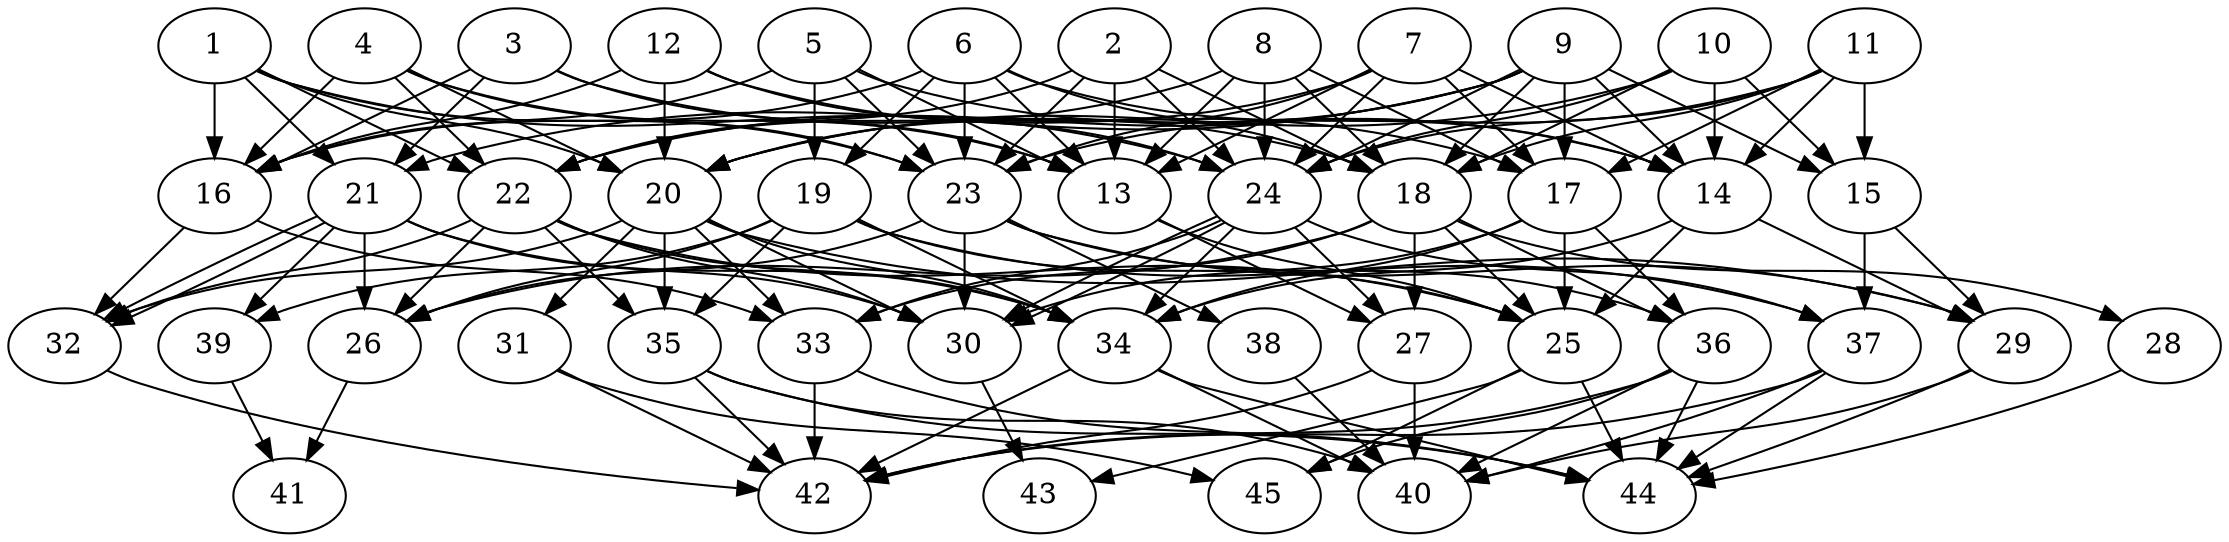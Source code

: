 // DAG automatically generated by daggen at Thu Oct  3 14:07:24 2019
// ./daggen --dot -n 45 --ccr 0.3 --fat 0.7 --regular 0.7 --density 0.6 --mindata 5242880 --maxdata 52428800 
digraph G {
  1 [size="153487360", alpha="0.09", expect_size="46046208"] 
  1 -> 16 [size ="46046208"]
  1 -> 20 [size ="46046208"]
  1 -> 21 [size ="46046208"]
  1 -> 22 [size ="46046208"]
  1 -> 23 [size ="46046208"]
  1 -> 24 [size ="46046208"]
  2 [size="133642240", alpha="0.05", expect_size="40092672"] 
  2 -> 13 [size ="40092672"]
  2 -> 18 [size ="40092672"]
  2 -> 22 [size ="40092672"]
  2 -> 23 [size ="40092672"]
  2 -> 24 [size ="40092672"]
  3 [size="158180693", alpha="0.07", expect_size="47454208"] 
  3 -> 13 [size ="47454208"]
  3 -> 16 [size ="47454208"]
  3 -> 18 [size ="47454208"]
  3 -> 21 [size ="47454208"]
  4 [size="165618347", alpha="0.05", expect_size="49685504"] 
  4 -> 13 [size ="49685504"]
  4 -> 16 [size ="49685504"]
  4 -> 20 [size ="49685504"]
  4 -> 22 [size ="49685504"]
  4 -> 23 [size ="49685504"]
  5 [size="24176640", alpha="0.12", expect_size="7252992"] 
  5 -> 13 [size ="7252992"]
  5 -> 14 [size ="7252992"]
  5 -> 16 [size ="7252992"]
  5 -> 19 [size ="7252992"]
  5 -> 23 [size ="7252992"]
  6 [size="44557653", alpha="0.04", expect_size="13367296"] 
  6 -> 13 [size ="13367296"]
  6 -> 14 [size ="13367296"]
  6 -> 16 [size ="13367296"]
  6 -> 18 [size ="13367296"]
  6 -> 19 [size ="13367296"]
  6 -> 23 [size ="13367296"]
  7 [size="97921707", alpha="0.14", expect_size="29376512"] 
  7 -> 13 [size ="29376512"]
  7 -> 14 [size ="29376512"]
  7 -> 17 [size ="29376512"]
  7 -> 20 [size ="29376512"]
  7 -> 23 [size ="29376512"]
  7 -> 24 [size ="29376512"]
  8 [size="140615680", alpha="0.03", expect_size="42184704"] 
  8 -> 13 [size ="42184704"]
  8 -> 17 [size ="42184704"]
  8 -> 18 [size ="42184704"]
  8 -> 22 [size ="42184704"]
  8 -> 24 [size ="42184704"]
  9 [size="74379947", alpha="0.02", expect_size="22313984"] 
  9 -> 14 [size ="22313984"]
  9 -> 15 [size ="22313984"]
  9 -> 17 [size ="22313984"]
  9 -> 18 [size ="22313984"]
  9 -> 20 [size ="22313984"]
  9 -> 21 [size ="22313984"]
  9 -> 22 [size ="22313984"]
  9 -> 24 [size ="22313984"]
  10 [size="133075627", alpha="0.14", expect_size="39922688"] 
  10 -> 14 [size ="39922688"]
  10 -> 15 [size ="39922688"]
  10 -> 18 [size ="39922688"]
  10 -> 20 [size ="39922688"]
  10 -> 24 [size ="39922688"]
  11 [size="31341227", alpha="0.14", expect_size="9402368"] 
  11 -> 14 [size ="9402368"]
  11 -> 15 [size ="9402368"]
  11 -> 17 [size ="9402368"]
  11 -> 18 [size ="9402368"]
  11 -> 23 [size ="9402368"]
  11 -> 24 [size ="9402368"]
  12 [size="104362667", alpha="0.17", expect_size="31308800"] 
  12 -> 16 [size ="31308800"]
  12 -> 17 [size ="31308800"]
  12 -> 20 [size ="31308800"]
  12 -> 24 [size ="31308800"]
  13 [size="143039147", alpha="0.02", expect_size="42911744"] 
  13 -> 25 [size ="42911744"]
  13 -> 27 [size ="42911744"]
  14 [size="40854187", alpha="0.10", expect_size="12256256"] 
  14 -> 25 [size ="12256256"]
  14 -> 29 [size ="12256256"]
  14 -> 34 [size ="12256256"]
  15 [size="84008960", alpha="0.04", expect_size="25202688"] 
  15 -> 29 [size ="25202688"]
  15 -> 37 [size ="25202688"]
  16 [size="17824427", alpha="0.07", expect_size="5347328"] 
  16 -> 32 [size ="5347328"]
  16 -> 33 [size ="5347328"]
  17 [size="51292160", alpha="0.07", expect_size="15387648"] 
  17 -> 25 [size ="15387648"]
  17 -> 30 [size ="15387648"]
  17 -> 34 [size ="15387648"]
  17 -> 36 [size ="15387648"]
  18 [size="162372267", alpha="0.02", expect_size="48711680"] 
  18 -> 25 [size ="48711680"]
  18 -> 26 [size ="48711680"]
  18 -> 27 [size ="48711680"]
  18 -> 28 [size ="48711680"]
  18 -> 33 [size ="48711680"]
  18 -> 36 [size ="48711680"]
  19 [size="27081387", alpha="0.18", expect_size="8124416"] 
  19 -> 25 [size ="8124416"]
  19 -> 26 [size ="8124416"]
  19 -> 34 [size ="8124416"]
  19 -> 35 [size ="8124416"]
  19 -> 37 [size ="8124416"]
  19 -> 39 [size ="8124416"]
  20 [size="40755200", alpha="0.01", expect_size="12226560"] 
  20 -> 29 [size ="12226560"]
  20 -> 30 [size ="12226560"]
  20 -> 31 [size ="12226560"]
  20 -> 32 [size ="12226560"]
  20 -> 33 [size ="12226560"]
  20 -> 34 [size ="12226560"]
  20 -> 35 [size ="12226560"]
  21 [size="153958400", alpha="0.00", expect_size="46187520"] 
  21 -> 26 [size ="46187520"]
  21 -> 30 [size ="46187520"]
  21 -> 32 [size ="46187520"]
  21 -> 32 [size ="46187520"]
  21 -> 34 [size ="46187520"]
  21 -> 39 [size ="46187520"]
  22 [size="105379840", alpha="0.14", expect_size="31613952"] 
  22 -> 25 [size ="31613952"]
  22 -> 26 [size ="31613952"]
  22 -> 30 [size ="31613952"]
  22 -> 32 [size ="31613952"]
  22 -> 34 [size ="31613952"]
  22 -> 35 [size ="31613952"]
  23 [size="82251093", alpha="0.06", expect_size="24675328"] 
  23 -> 26 [size ="24675328"]
  23 -> 29 [size ="24675328"]
  23 -> 30 [size ="24675328"]
  23 -> 36 [size ="24675328"]
  23 -> 38 [size ="24675328"]
  24 [size="94798507", alpha="0.17", expect_size="28439552"] 
  24 -> 27 [size ="28439552"]
  24 -> 30 [size ="28439552"]
  24 -> 30 [size ="28439552"]
  24 -> 33 [size ="28439552"]
  24 -> 34 [size ="28439552"]
  24 -> 37 [size ="28439552"]
  25 [size="174192640", alpha="0.09", expect_size="52257792"] 
  25 -> 43 [size ="52257792"]
  25 -> 44 [size ="52257792"]
  25 -> 45 [size ="52257792"]
  26 [size="45277867", alpha="0.04", expect_size="13583360"] 
  26 -> 41 [size ="13583360"]
  27 [size="101744640", alpha="0.10", expect_size="30523392"] 
  27 -> 40 [size ="30523392"]
  27 -> 42 [size ="30523392"]
  28 [size="159160320", alpha="0.11", expect_size="47748096"] 
  28 -> 44 [size ="47748096"]
  29 [size="173045760", alpha="0.19", expect_size="51913728"] 
  29 -> 40 [size ="51913728"]
  29 -> 44 [size ="51913728"]
  30 [size="161201493", alpha="0.02", expect_size="48360448"] 
  30 -> 43 [size ="48360448"]
  31 [size="165942613", alpha="0.07", expect_size="49782784"] 
  31 -> 42 [size ="49782784"]
  31 -> 45 [size ="49782784"]
  32 [size="166000640", alpha="0.03", expect_size="49800192"] 
  32 -> 42 [size ="49800192"]
  33 [size="120251733", alpha="0.14", expect_size="36075520"] 
  33 -> 42 [size ="36075520"]
  33 -> 44 [size ="36075520"]
  34 [size="169407147", alpha="0.09", expect_size="50822144"] 
  34 -> 40 [size ="50822144"]
  34 -> 42 [size ="50822144"]
  34 -> 44 [size ="50822144"]
  35 [size="147036160", alpha="0.12", expect_size="44110848"] 
  35 -> 40 [size ="44110848"]
  35 -> 42 [size ="44110848"]
  35 -> 44 [size ="44110848"]
  36 [size="59839147", alpha="0.16", expect_size="17951744"] 
  36 -> 40 [size ="17951744"]
  36 -> 42 [size ="17951744"]
  36 -> 44 [size ="17951744"]
  36 -> 45 [size ="17951744"]
  37 [size="92183893", alpha="0.03", expect_size="27655168"] 
  37 -> 40 [size ="27655168"]
  37 -> 42 [size ="27655168"]
  37 -> 44 [size ="27655168"]
  38 [size="167232853", alpha="0.09", expect_size="50169856"] 
  38 -> 40 [size ="50169856"]
  39 [size="93552640", alpha="0.17", expect_size="28065792"] 
  39 -> 41 [size ="28065792"]
  40 [size="85340160", alpha="0.07", expect_size="25602048"] 
  41 [size="100908373", alpha="0.14", expect_size="30272512"] 
  42 [size="154125653", alpha="0.13", expect_size="46237696"] 
  43 [size="174588587", alpha="0.20", expect_size="52376576"] 
  44 [size="130580480", alpha="0.17", expect_size="39174144"] 
  45 [size="45479253", alpha="0.13", expect_size="13643776"] 
}
